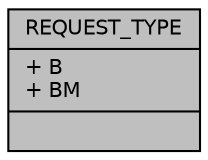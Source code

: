 digraph "REQUEST_TYPE"
{
  edge [fontname="Helvetica",fontsize="10",labelfontname="Helvetica",labelfontsize="10"];
  node [fontname="Helvetica",fontsize="10",shape=record];
  Node0 [label="{REQUEST_TYPE\n|+ B\l+ BM\l|}",height=0.2,width=0.4,color="black", fillcolor="grey75", style="filled", fontcolor="black"];
}
